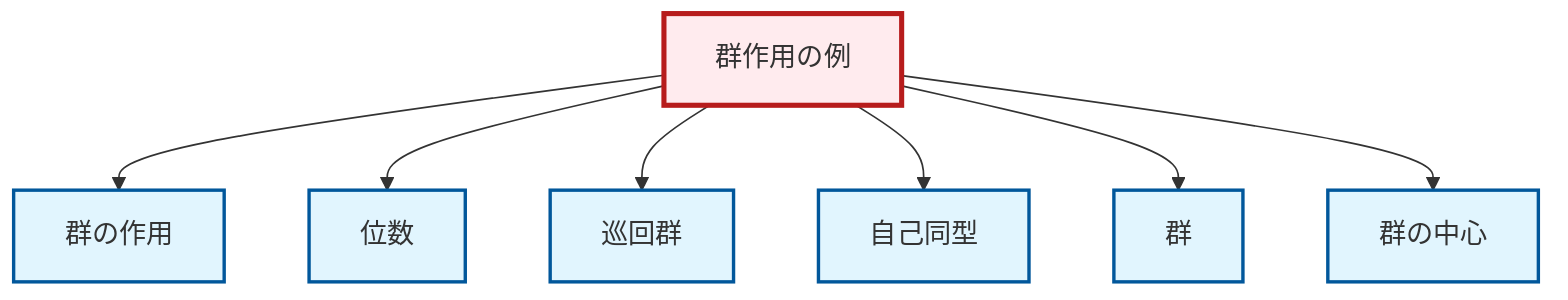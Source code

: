 graph TD
    classDef definition fill:#e1f5fe,stroke:#01579b,stroke-width:2px
    classDef theorem fill:#f3e5f5,stroke:#4a148c,stroke-width:2px
    classDef axiom fill:#fff3e0,stroke:#e65100,stroke-width:2px
    classDef example fill:#e8f5e9,stroke:#1b5e20,stroke-width:2px
    classDef current fill:#ffebee,stroke:#b71c1c,stroke-width:3px
    ex-group-action-examples["群作用の例"]:::example
    def-center-of-group["群の中心"]:::definition
    def-group["群"]:::definition
    def-group-action["群の作用"]:::definition
    def-order["位数"]:::definition
    def-automorphism["自己同型"]:::definition
    def-cyclic-group["巡回群"]:::definition
    ex-group-action-examples --> def-group-action
    ex-group-action-examples --> def-order
    ex-group-action-examples --> def-cyclic-group
    ex-group-action-examples --> def-automorphism
    ex-group-action-examples --> def-group
    ex-group-action-examples --> def-center-of-group
    class ex-group-action-examples current